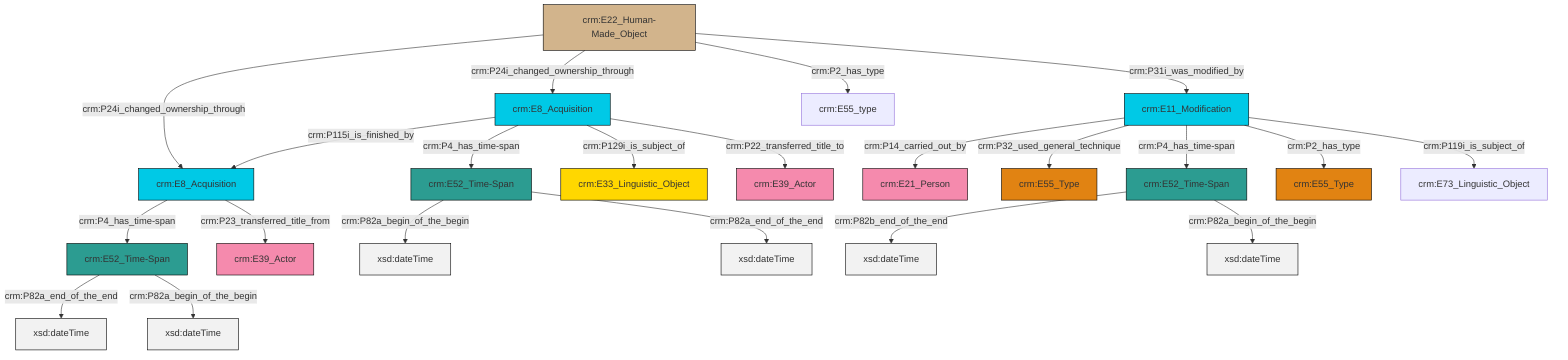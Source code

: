 graph TD
classDef Literal fill:#f2f2f2,stroke:#000000;
classDef CRM_Entity fill:#FFFFFF,stroke:#000000;
classDef Temporal_Entity fill:#00C9E6, stroke:#000000;
classDef Type fill:#E18312, stroke:#000000;
classDef Time-Span fill:#2C9C91, stroke:#000000;
classDef Appellation fill:#FFEB7F, stroke:#000000;
classDef Place fill:#008836, stroke:#000000;
classDef Persistent_Item fill:#B266B2, stroke:#000000;
classDef Conceptual_Object fill:#FFD700, stroke:#000000;
classDef Physical_Thing fill:#D2B48C, stroke:#000000;
classDef Actor fill:#f58aad, stroke:#000000;
classDef PC_Classes fill:#4ce600, stroke:#000000;
classDef Multi fill:#cccccc,stroke:#000000;

0["crm:E52_Time-Span"]:::Time-Span -->|crm:P82a_end_of_the_end| 1[xsd:dateTime]:::Literal
7["crm:E8_Acquisition"]:::Temporal_Entity -->|crm:P4_has_time-span| 0["crm:E52_Time-Span"]:::Time-Span
10["crm:E52_Time-Span"]:::Time-Span -->|crm:P82a_begin_of_the_begin| 11[xsd:dateTime]:::Literal
12["crm:E11_Modification"]:::Temporal_Entity -->|crm:P14_carried_out_by| 13["crm:E21_Person"]:::Actor
14["crm:E8_Acquisition"]:::Temporal_Entity -->|crm:P115i_is_finished_by| 7["crm:E8_Acquisition"]:::Temporal_Entity
10["crm:E52_Time-Span"]:::Time-Span -->|crm:P82a_end_of_the_end| 15[xsd:dateTime]:::Literal
12["crm:E11_Modification"]:::Temporal_Entity -->|crm:P32_used_general_technique| 21["crm:E55_Type"]:::Type
18["crm:E22_Human-Made_Object"]:::Physical_Thing -->|crm:P24i_changed_ownership_through| 7["crm:E8_Acquisition"]:::Temporal_Entity
18["crm:E22_Human-Made_Object"]:::Physical_Thing -->|crm:P24i_changed_ownership_through| 14["crm:E8_Acquisition"]:::Temporal_Entity
0["crm:E52_Time-Span"]:::Time-Span -->|crm:P82a_begin_of_the_begin| 28[xsd:dateTime]:::Literal
14["crm:E8_Acquisition"]:::Temporal_Entity -->|crm:P4_has_time-span| 10["crm:E52_Time-Span"]:::Time-Span
14["crm:E8_Acquisition"]:::Temporal_Entity -->|crm:P129i_is_subject_of| 29["crm:E33_Linguistic_Object"]:::Conceptual_Object
12["crm:E11_Modification"]:::Temporal_Entity -->|crm:P4_has_time-span| 24["crm:E52_Time-Span"]:::Time-Span
18["crm:E22_Human-Made_Object"]:::Physical_Thing -->|crm:P2_has_type| 8["crm:E55_type"]:::Default
12["crm:E11_Modification"]:::Temporal_Entity -->|crm:P2_has_type| 16["crm:E55_Type"]:::Type
7["crm:E8_Acquisition"]:::Temporal_Entity -->|crm:P23_transferred_title_from| 26["crm:E39_Actor"]:::Actor
12["crm:E11_Modification"]:::Temporal_Entity -->|crm:P119i_is_subject_of| 5["crm:E73_Linguistic_Object"]:::Default
18["crm:E22_Human-Made_Object"]:::Physical_Thing -->|crm:P31i_was_modified_by| 12["crm:E11_Modification"]:::Temporal_Entity
24["crm:E52_Time-Span"]:::Time-Span -->|crm:P82b_end_of_the_end| 32[xsd:dateTime]:::Literal
24["crm:E52_Time-Span"]:::Time-Span -->|crm:P82a_begin_of_the_begin| 33[xsd:dateTime]:::Literal
14["crm:E8_Acquisition"]:::Temporal_Entity -->|crm:P22_transferred_title_to| 2["crm:E39_Actor"]:::Actor